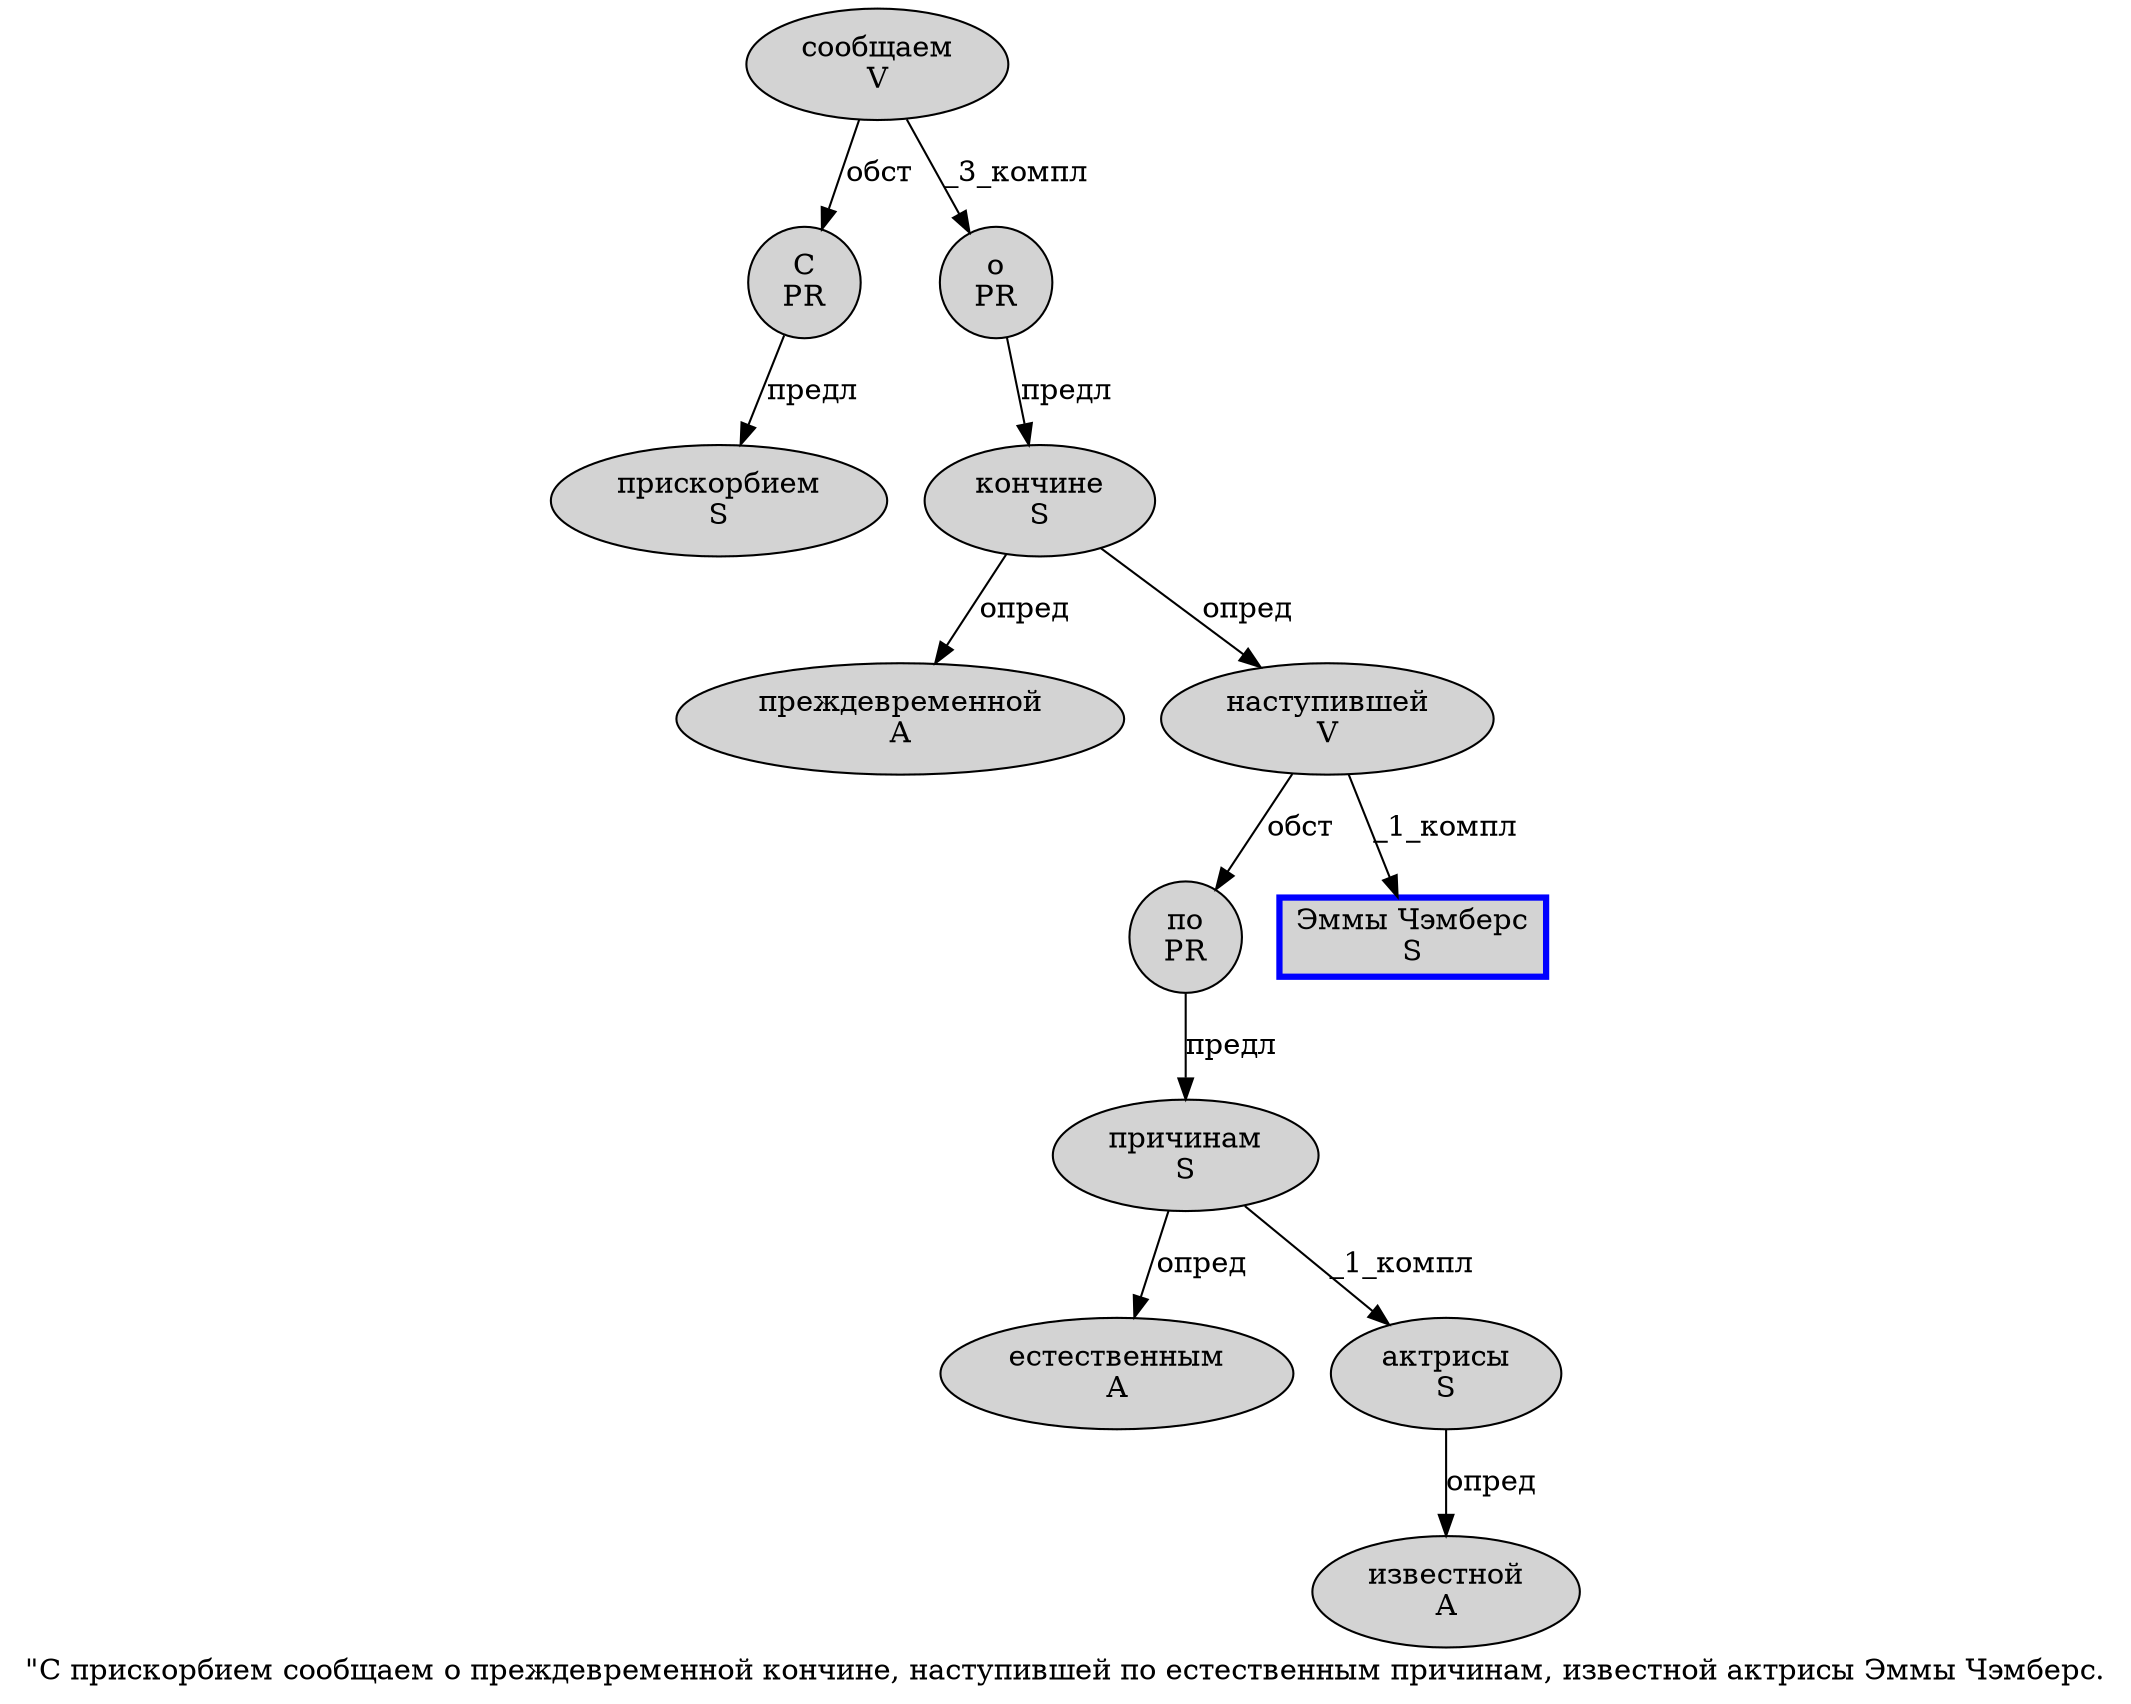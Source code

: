 digraph SENTENCE_786 {
	graph [label="\"С прискорбием сообщаем о преждевременной кончине, наступившей по естественным причинам, известной актрисы Эммы Чэмберс."]
	node [style=filled]
		1 [label="С
PR" color="" fillcolor=lightgray penwidth=1 shape=ellipse]
		2 [label="прискорбием
S" color="" fillcolor=lightgray penwidth=1 shape=ellipse]
		3 [label="сообщаем
V" color="" fillcolor=lightgray penwidth=1 shape=ellipse]
		4 [label="о
PR" color="" fillcolor=lightgray penwidth=1 shape=ellipse]
		5 [label="преждевременной
A" color="" fillcolor=lightgray penwidth=1 shape=ellipse]
		6 [label="кончине
S" color="" fillcolor=lightgray penwidth=1 shape=ellipse]
		8 [label="наступившей
V" color="" fillcolor=lightgray penwidth=1 shape=ellipse]
		9 [label="по
PR" color="" fillcolor=lightgray penwidth=1 shape=ellipse]
		10 [label="естественным
A" color="" fillcolor=lightgray penwidth=1 shape=ellipse]
		11 [label="причинам
S" color="" fillcolor=lightgray penwidth=1 shape=ellipse]
		13 [label="известной
A" color="" fillcolor=lightgray penwidth=1 shape=ellipse]
		14 [label="актрисы
S" color="" fillcolor=lightgray penwidth=1 shape=ellipse]
		15 [label="Эммы Чэмберс
S" color=blue fillcolor=lightgray penwidth=3 shape=box]
			4 -> 6 [label="предл"]
			9 -> 11 [label="предл"]
			3 -> 1 [label="обст"]
			3 -> 4 [label="_3_компл"]
			6 -> 5 [label="опред"]
			6 -> 8 [label="опред"]
			8 -> 9 [label="обст"]
			8 -> 15 [label="_1_компл"]
			14 -> 13 [label="опред"]
			1 -> 2 [label="предл"]
			11 -> 10 [label="опред"]
			11 -> 14 [label="_1_компл"]
}